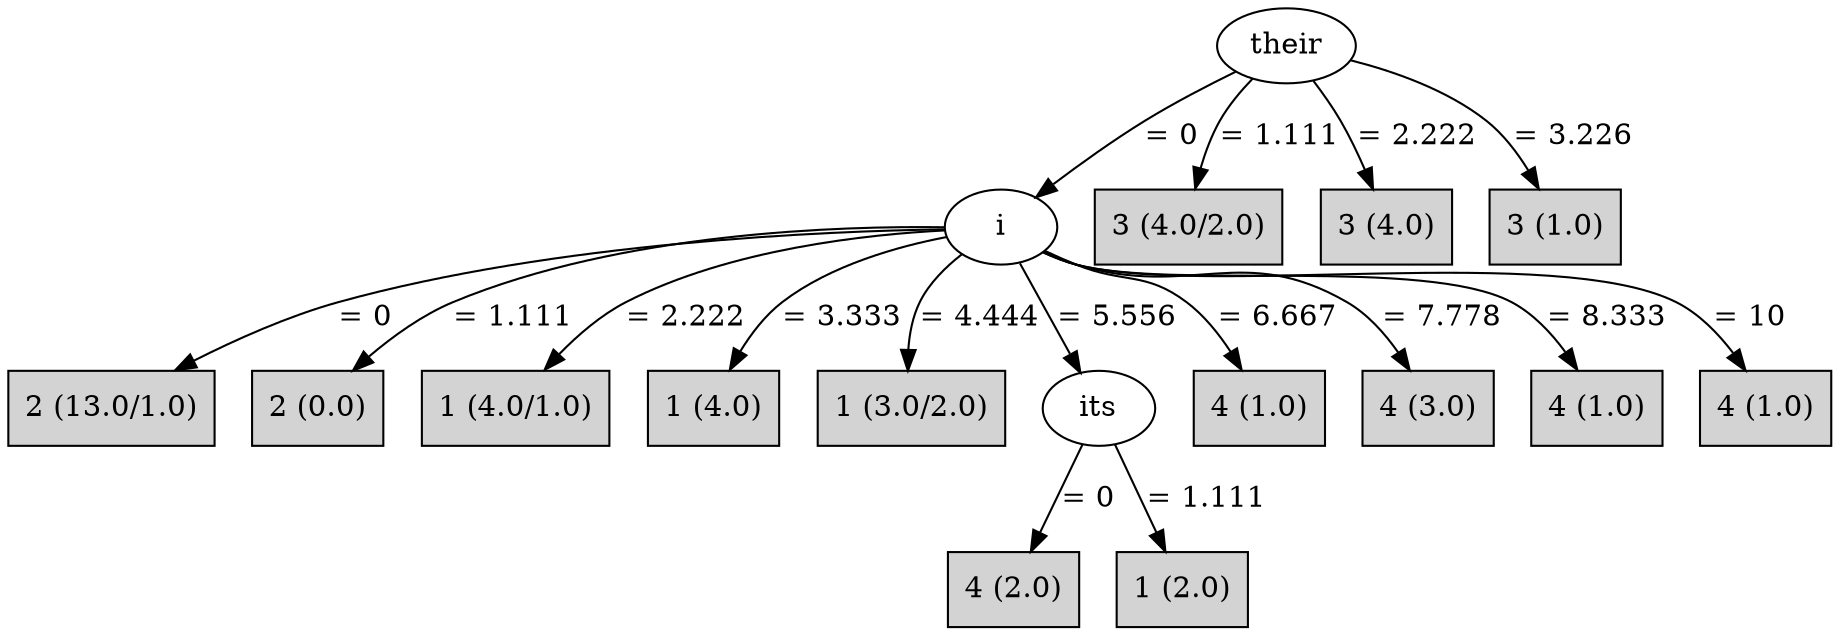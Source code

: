 digraph J48Tree {
N0 [label="their" ]
N0->N1 [label="= 0"]
N1 [label="i" ]
N1->N2 [label="= 0"]
N2 [label="2 (13.0/1.0)" shape=box style=filled ]
N1->N3 [label="= 1.111"]
N3 [label="2 (0.0)" shape=box style=filled ]
N1->N4 [label="= 2.222"]
N4 [label="1 (4.0/1.0)" shape=box style=filled ]
N1->N5 [label="= 3.333"]
N5 [label="1 (4.0)" shape=box style=filled ]
N1->N6 [label="= 4.444"]
N6 [label="1 (3.0/2.0)" shape=box style=filled ]
N1->N7 [label="= 5.556"]
N7 [label="its" ]
N7->N8 [label="= 0"]
N8 [label="4 (2.0)" shape=box style=filled ]
N7->N9 [label="= 1.111"]
N9 [label="1 (2.0)" shape=box style=filled ]
N1->N10 [label="= 6.667"]
N10 [label="4 (1.0)" shape=box style=filled ]
N1->N11 [label="= 7.778"]
N11 [label="4 (3.0)" shape=box style=filled ]
N1->N12 [label="= 8.333"]
N12 [label="4 (1.0)" shape=box style=filled ]
N1->N13 [label="= 10"]
N13 [label="4 (1.0)" shape=box style=filled ]
N0->N14 [label="= 1.111"]
N14 [label="3 (4.0/2.0)" shape=box style=filled ]
N0->N15 [label="= 2.222"]
N15 [label="3 (4.0)" shape=box style=filled ]
N0->N16 [label="= 3.226"]
N16 [label="3 (1.0)" shape=box style=filled ]
}
